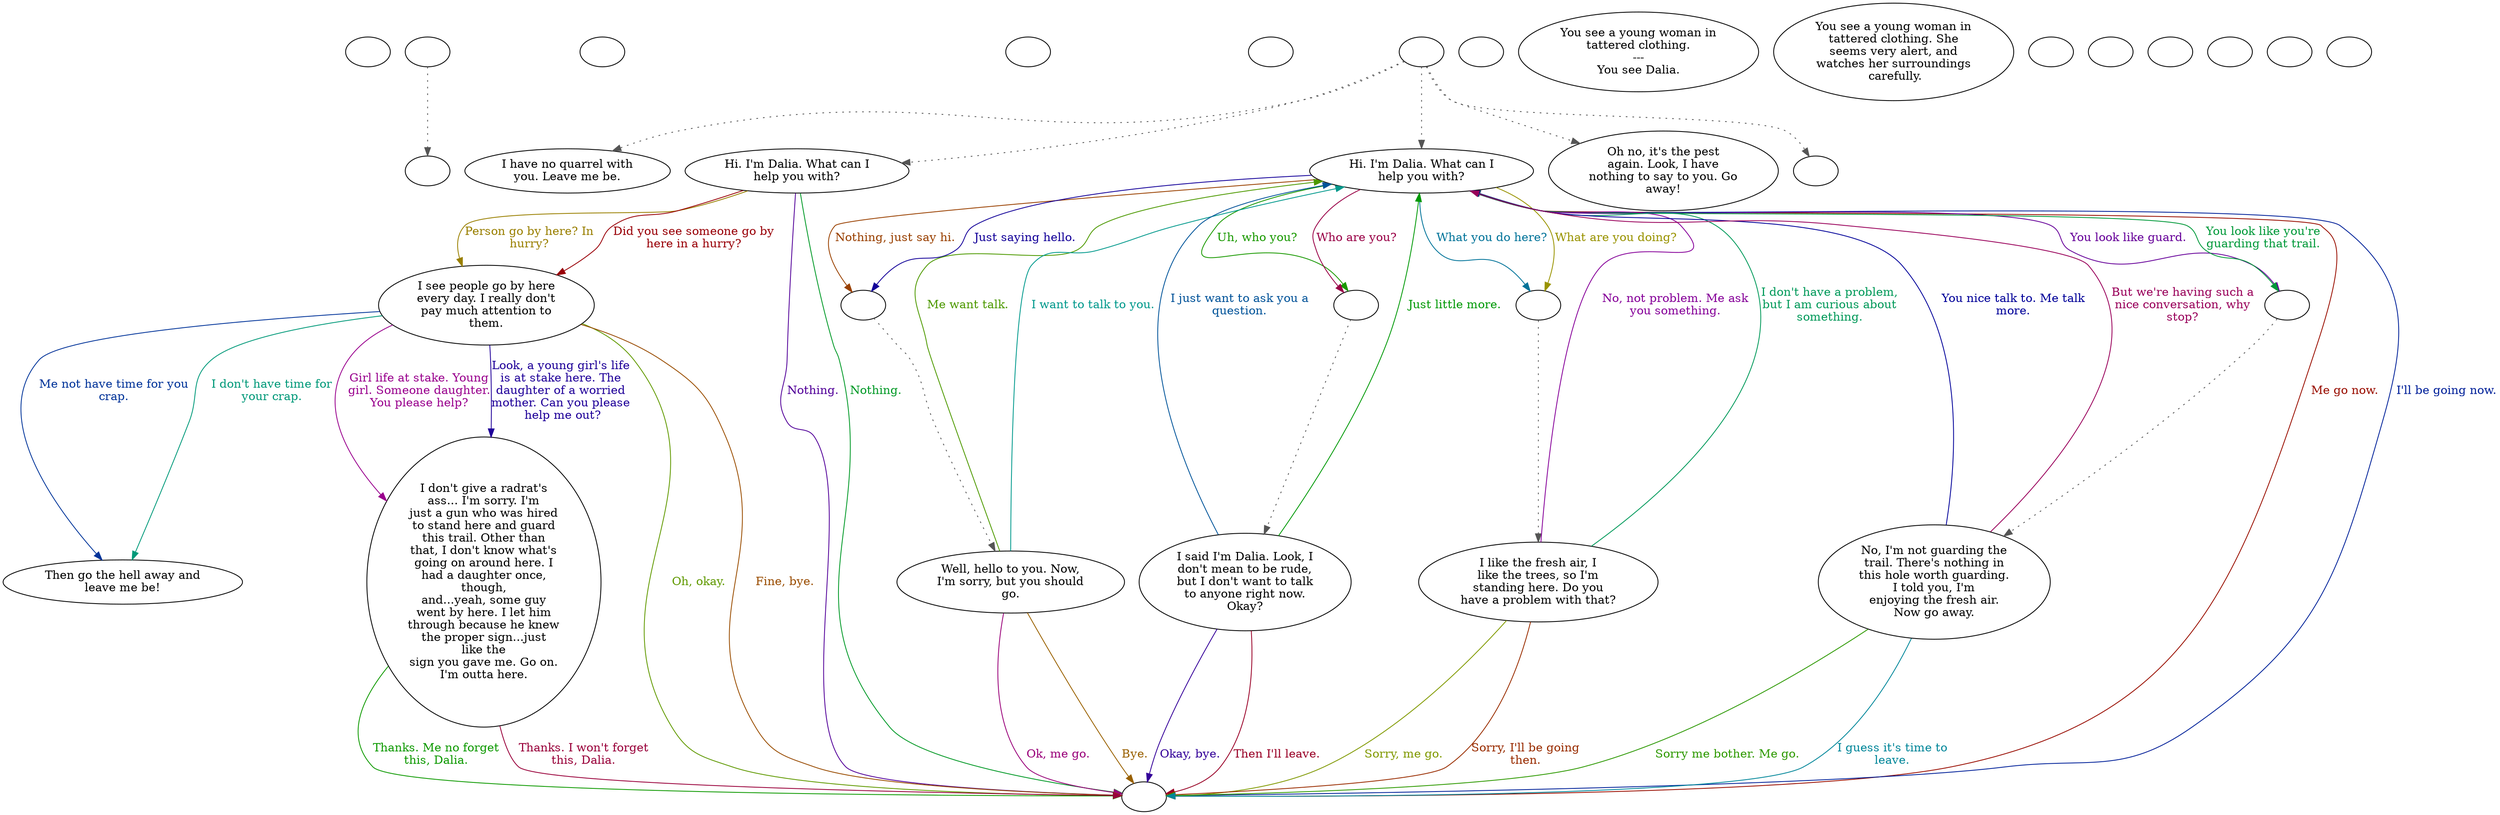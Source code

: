 digraph bcdalia {
  "checkPartyMembersNearDoor" [style=filled       fillcolor="#FFFFFF"       color="#000000"]
  "checkPartyMembersNearDoor" [label=""]
  "old_pickup_p_proc" [style=filled       fillcolor="#FFFFFF"       color="#000000"]
  "old_pickup_p_proc" [label=""]
  "pickup_p_proc" [style=filled       fillcolor="#FFFFFF"       color="#000000"]
  "pickup_p_proc" -> "old_pickup_p_proc" [style=dotted color="#555555"]
  "pickup_p_proc" [label=""]
  "getTimeBit" [style=filled       fillcolor="#FFFFFF"       color="#000000"]
  "getTimeBit" [label=""]
  "start" [style=filled       fillcolor="#FFFFFF"       color="#000000"]
  "start" [label=""]
  "critter_p_proc" [style=filled       fillcolor="#FFFFFF"       color="#000000"]
  "critter_p_proc" [label=""]
  "talk_p_proc" [style=filled       fillcolor="#FFFFFF"       color="#000000"]
  "talk_p_proc" -> "Node007" [style=dotted color="#555555"]
  "talk_p_proc" -> "Node008" [style=dotted color="#555555"]
  "talk_p_proc" -> "Node001" [style=dotted color="#555555"]
  "talk_p_proc" -> "Node006" [style=dotted color="#555555"]
  "talk_p_proc" -> "do_teleport" [style=dotted color="#555555"]
  "talk_p_proc" [label=""]
  "destroy_p_proc" [style=filled       fillcolor="#FFFFFF"       color="#000000"]
  "destroy_p_proc" [label=""]
  "look_at_p_proc" [style=filled       fillcolor="#FFFFFF"       color="#000000"]
  "look_at_p_proc" [label="You see a young woman in\ntattered clothing.\n---\nYou see Dalia."]
  "description_p_proc" [style=filled       fillcolor="#FFFFFF"       color="#000000"]
  "description_p_proc" [label="You see a young woman in\ntattered clothing. She\nseems very alert, and\nwatches her surroundings\n carefully."]
  "use_skill_on_p_proc" [style=filled       fillcolor="#FFFFFF"       color="#000000"]
  "use_skill_on_p_proc" [label=""]
  "damage_p_proc" [style=filled       fillcolor="#FFFFFF"       color="#000000"]
  "damage_p_proc" [label=""]
  "map_enter_p_proc" [style=filled       fillcolor="#FFFFFF"       color="#000000"]
  "map_enter_p_proc" [label=""]
  "timed_event_p_proc" [style=filled       fillcolor="#FFFFFF"       color="#000000"]
  "timed_event_p_proc" [label=""]
  "Node998" [style=filled       fillcolor="#FFFFFF"       color="#000000"]
  "Node998" [label=""]
  "Node999" [style=filled       fillcolor="#FFFFFF"       color="#000000"]
  "Node999" [label=""]
  "Node001" [style=filled       fillcolor="#FFFFFF"       color="#000000"]
  "Node001" [label="Hi. I'm Dalia. What can I\nhelp you with?"]
  "Node001" -> "Node002a" [label="Nothing, just say hi." color="#994000" fontcolor="#994000"]
  "Node001" -> "Node002a" [label="Just saying hello." color="#130099" fontcolor="#130099"]
  "Node001" -> "Node003a" [label="Uh, who you?" color="#199900" fontcolor="#199900"]
  "Node001" -> "Node003a" [label="Who are you?" color="#990046" fontcolor="#990046"]
  "Node001" -> "Node004a" [label="What you do here?" color="#007399" fontcolor="#007399"]
  "Node001" -> "Node004a" [label="What are you doing?" color="#999300" fontcolor="#999300"]
  "Node001" -> "Node005a" [label="You look like guard." color="#660099" fontcolor="#660099"]
  "Node001" -> "Node005a" [label="You look like you're\nguarding that trail." color="#009939" fontcolor="#009939"]
  "Node001" -> "Node999" [label="Me go now." color="#990D00" fontcolor="#990D00"]
  "Node001" -> "Node999" [label="I'll be going now." color="#002099" fontcolor="#002099"]
  "Node002" [style=filled       fillcolor="#FFFFFF"       color="#000000"]
  "Node002" [label="Well, hello to you. Now,\nI'm sorry, but you should\ngo."]
  "Node002" -> "Node001" [label="Me want talk." color="#4D9900" fontcolor="#4D9900"]
  "Node002" -> "Node999" [label="Ok, me go." color="#990079" fontcolor="#990079"]
  "Node002" -> "Node001" [label="I want to talk to you." color="#00998C" fontcolor="#00998C"]
  "Node002" -> "Node999" [label="Bye." color="#996000" fontcolor="#996000"]
  "Node003" [style=filled       fillcolor="#FFFFFF"       color="#000000"]
  "Node003" [label="I said I'm Dalia. Look, I\ndon't mean to be rude,\nbut I don't want to talk\nto anyone right now.\nOkay?"]
  "Node003" -> "Node999" [label="Okay, bye." color="#330099" fontcolor="#330099"]
  "Node003" -> "Node001" [label="Just little more." color="#009906" fontcolor="#009906"]
  "Node003" -> "Node999" [label="Then I'll leave." color="#990026" fontcolor="#990026"]
  "Node003" -> "Node001" [label="I just want to ask you a\nquestion." color="#005399" fontcolor="#005399"]
  "Node004" [style=filled       fillcolor="#FFFFFF"       color="#000000"]
  "Node004" [label="I like the fresh air, I\nlike the trees, so I'm\nstanding here. Do you\nhave a problem with that?"]
  "Node004" -> "Node999" [label="Sorry, me go." color="#809900" fontcolor="#809900"]
  "Node004" -> "Node001" [label="No, not problem. Me ask\nyou something." color="#860099" fontcolor="#860099"]
  "Node004" -> "Node001" [label="I don't have a problem,\nbut I am curious about\nsomething." color="#009959" fontcolor="#009959"]
  "Node004" -> "Node999" [label="Sorry, I'll be going\nthen." color="#992C00" fontcolor="#992C00"]
  "Node005" [style=filled       fillcolor="#FFFFFF"       color="#000000"]
  "Node005" [label="No, I'm not guarding the\ntrail. There's nothing in\nthis hole worth guarding.\nI told you, I'm\nenjoying the fresh air.\nNow go away."]
  "Node005" -> "Node001" [label="You nice talk to. Me talk\nmore." color="#000099" fontcolor="#000099"]
  "Node005" -> "Node999" [label="Sorry me bother. Me go." color="#2D9900" fontcolor="#2D9900"]
  "Node005" -> "Node001" [label="But we're having such a\nnice conversation, why\nstop?" color="#99005A" fontcolor="#99005A"]
  "Node005" -> "Node999" [label="I guess it's time to\nleave." color="#008699" fontcolor="#008699"]
  "Node006" [style=filled       fillcolor="#FFFFFF"       color="#000000"]
  "Node006" [label="Oh no, it's the pest\nagain. Look, I have\nnothing to say to you. Go\naway!"]
  "Node007" [style=filled       fillcolor="#FFFFFF"       color="#000000"]
  "Node007" [label="I have no quarrel with\nyou. Leave me be."]
  "Node008" [style=filled       fillcolor="#FFFFFF"       color="#000000"]
  "Node008" [label="Hi. I'm Dalia. What can I\nhelp you with?"]
  "Node008" -> "Node009" [label="Person go by here? In\nhurry?" color="#997F00" fontcolor="#997F00"]
  "Node008" -> "Node999" [label="Nothing." color="#520099" fontcolor="#520099"]
  "Node008" -> "Node999" [label="Nothing." color="#009926" fontcolor="#009926"]
  "Node008" -> "Node009" [label="Did you see someone go by\nhere in a hurry?" color="#990007" fontcolor="#990007"]
  "Node009" [style=filled       fillcolor="#FFFFFF"       color="#000000"]
  "Node009" [label="I see people go by here\nevery day. I really don't\npay much attention to\nthem."]
  "Node009" -> "Node012" [label="Me not have time for you\ncrap." color="#003399" fontcolor="#003399"]
  "Node009" -> "Node999" [label="Oh, okay." color="#609900" fontcolor="#609900"]
  "Node009" -> "Node011" [label="Girl life at stake. Young\ngirl. Someone daughter.\nYou please help?" color="#99008D" fontcolor="#99008D"]
  "Node009" -> "Node012" [label="I don't have time for\nyour crap." color="#009979" fontcolor="#009979"]
  "Node009" -> "Node999" [label="Fine, bye." color="#994C00" fontcolor="#994C00"]
  "Node009" -> "Node011" [label="Look, a young girl's life\nis at stake here. The\ndaughter of a worried\nmother. Can you please\n help me out?" color="#1F0099" fontcolor="#1F0099"]
  "Node010" [style=filled       fillcolor="#FFFFFF"       color="#000000"]
  "Node010" [label=""]
  "Node011" [style=filled       fillcolor="#FFFFFF"       color="#000000"]
  "Node011" [label="I don't give a radrat's\nass... I'm sorry. I'm\njust a gun who was hired\nto stand here and guard\nthis trail. Other than\nthat, I don't know what's\ngoing on around here. I\nhad a daughter once,\nthough,\nand...yeah, some guy\nwent by here. I let him\nthrough because he knew\nthe proper sign...just\nlike the\nsign you gave me. Go on.\nI'm outta here."]
  "Node011" -> "Node999" [label="Thanks. Me no forget\nthis, Dalia." color="#0D9900" fontcolor="#0D9900"]
  "Node011" -> "Node999" [label="Thanks. I won't forget\nthis, Dalia." color="#99003A" fontcolor="#99003A"]
  "Node012" [style=filled       fillcolor="#FFFFFF"       color="#000000"]
  "Node012" [label="Then go the hell away and\nleave me be!"]
  "do_teleport" [style=filled       fillcolor="#FFFFFF"       color="#000000"]
  "do_teleport" [label=""]
  "Node002a" [style=filled       fillcolor="#FFFFFF"       color="#000000"]
  "Node002a" -> "Node002" [style=dotted color="#555555"]
  "Node002a" [label=""]
  "Node003a" [style=filled       fillcolor="#FFFFFF"       color="#000000"]
  "Node003a" -> "Node003" [style=dotted color="#555555"]
  "Node003a" [label=""]
  "Node004a" [style=filled       fillcolor="#FFFFFF"       color="#000000"]
  "Node004a" -> "Node004" [style=dotted color="#555555"]
  "Node004a" [label=""]
  "Node005a" [style=filled       fillcolor="#FFFFFF"       color="#000000"]
  "Node005a" -> "Node005" [style=dotted color="#555555"]
  "Node005a" [label=""]
}